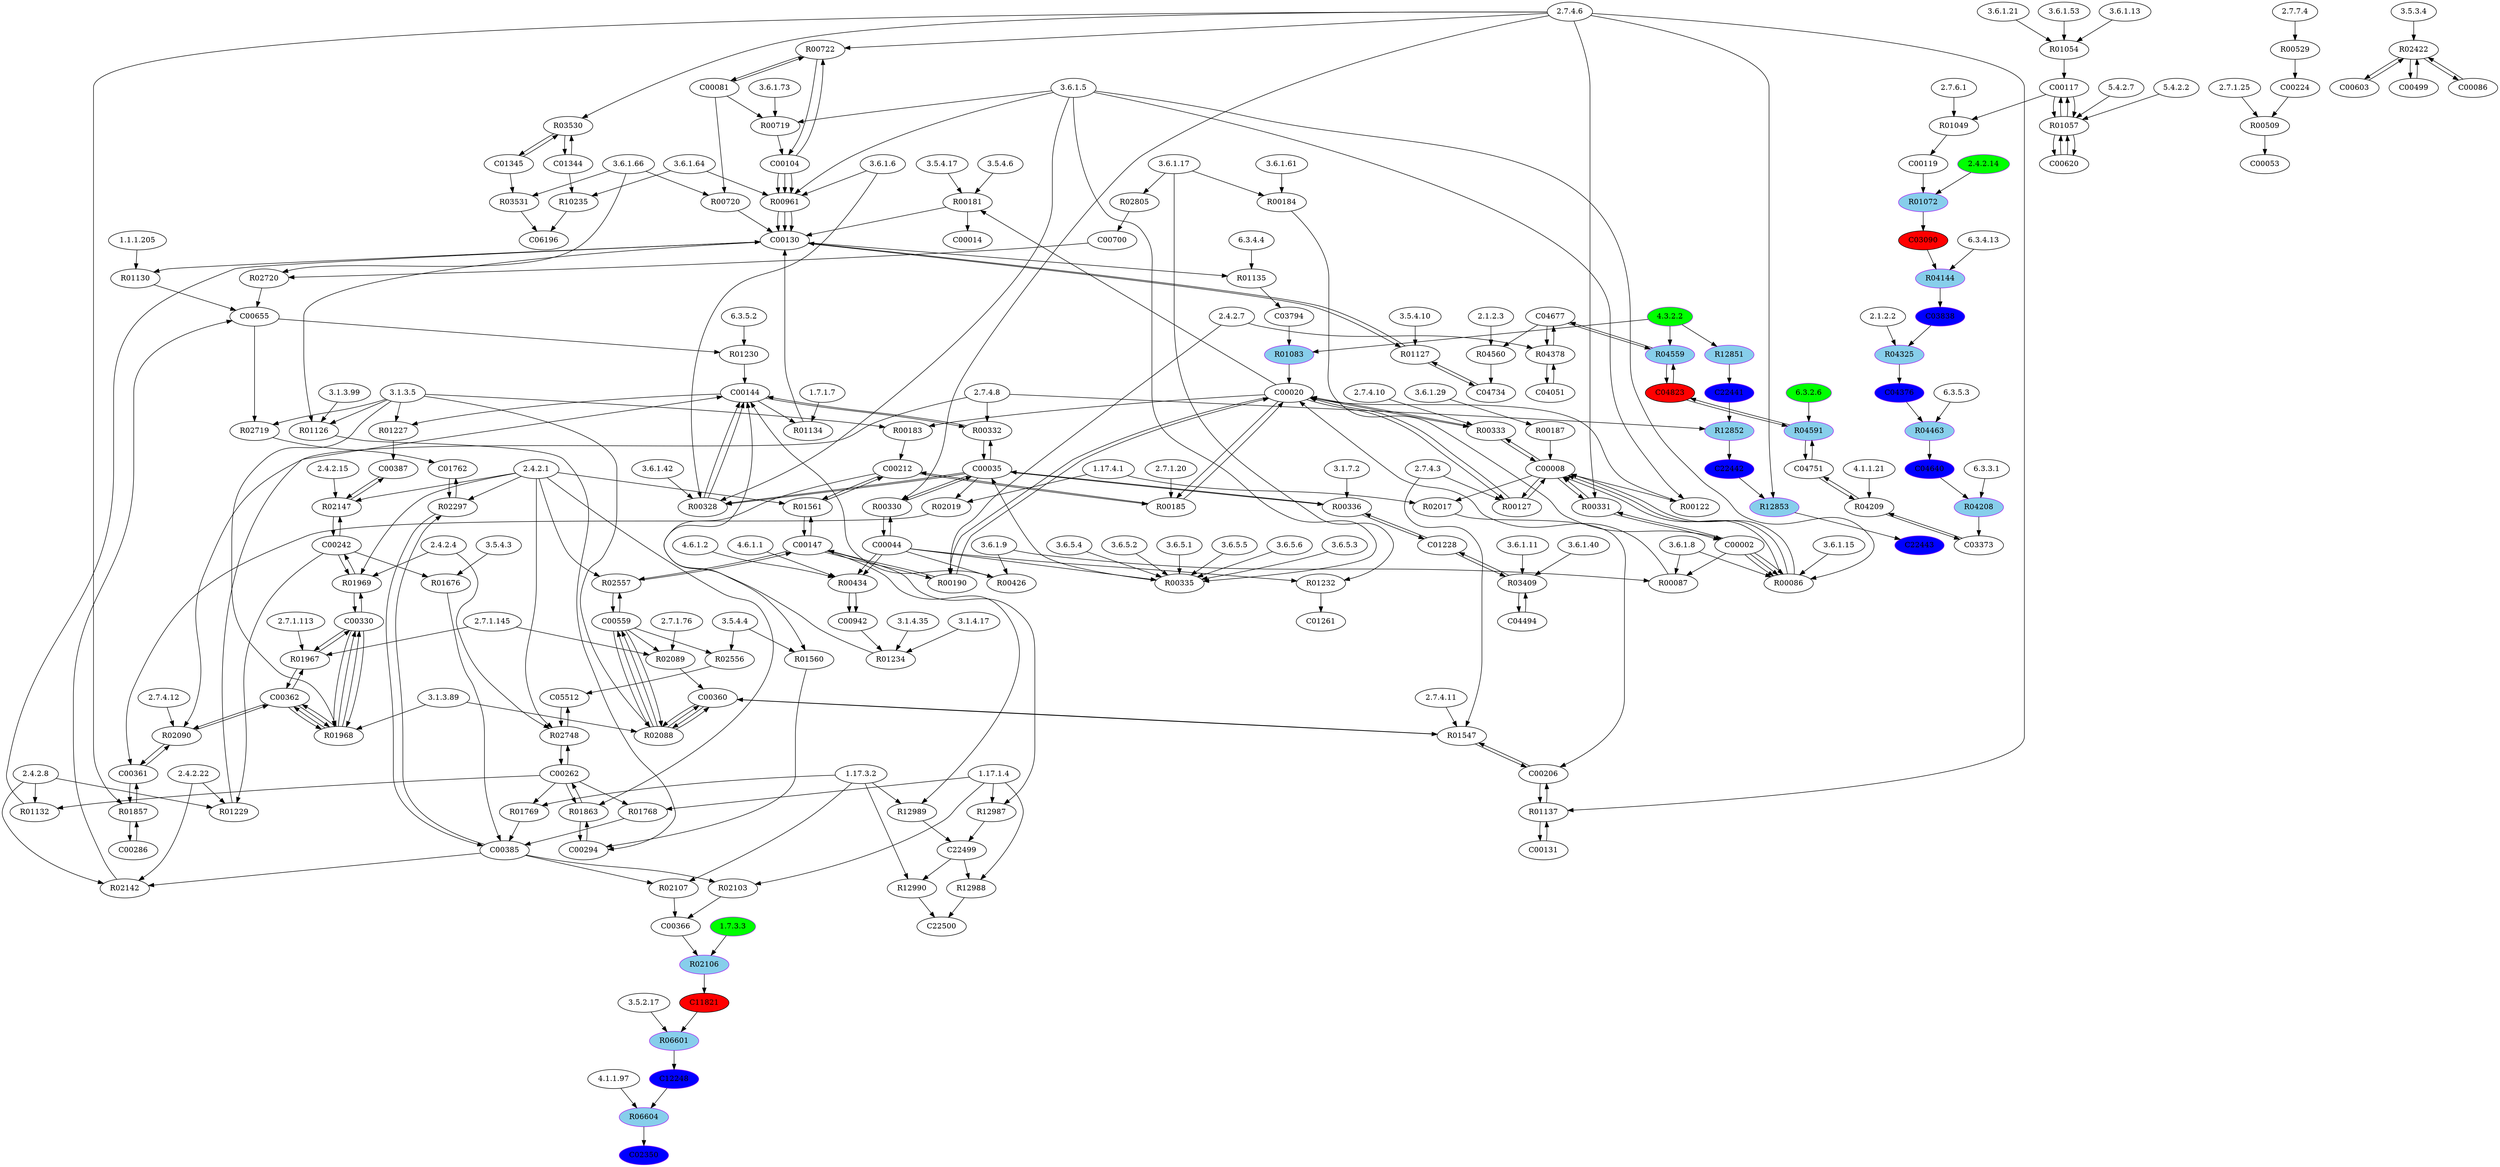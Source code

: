 digraph G {
"3.5.4.17" [type=E];
"3.5.4.4" [type=E];
"2.4.2.1" [type=E];
"3.6.1.73" [type=E];
"3.6.1.11" [type=E];
"3.6.1.64" [type=E];
"3.6.5.4" [type=E];
"2.4.2.22" [type=E];
"3.5.4.3" [type=E];
"5.4.2.7" [type=E];
"2.7.1.25" [type=E];
"6.3.3.1" [type=E];
"6.3.4.13" [type=E];
"3.5.4.6" [type=E];
"2.4.2.15" [type=E];
"3.1.7.2" [type=E];
"3.6.1.17" [type=E];
"3.5.3.4" [type=E];
"2.7.1.76" [type=E];
"2.7.4.10" [type=E];
"3.6.1.8" [type=E];
"3.6.5.2" [type=E];
"3.6.5.1" [type=E];
"2.7.4.11" [type=E];
"2.4.2.7" [type=E];
"2.7.4.8" [type=E];
"3.6.1.61" [type=E];
"3.6.1.13" [type=E];
"3.1.3.5" [type=E];
"1.1.1.205" [type=E];
"3.1.4.35" [type=E];
"2.7.6.1" [type=E];
"3.6.1.6" [type=E];
"1.17.4.1" [type=E];
"2.7.4.6" [type=E];
"2.4.2.14" [color=purple, fillcolor=green, style=filled, type=E];
"2.7.1.20" [type=E];
"3.1.3.89" [type=E];
"4.6.1.2" [type=E];
"3.6.1.21" [type=E];
"2.7.7.4" [type=E];
"3.1.4.17" [type=E];
"3.6.1.66" [type=E];
"1.7.1.7" [type=E];
"2.4.2.4" [type=E];
"1.17.3.2" [type=E];
"3.6.1.29" [type=E];
"2.4.2.8" [type=E];
"3.6.1.9" [type=E];
"3.5.4.10" [type=E];
"3.6.1.53" [type=E];
"2.7.4.12" [type=E];
"2.1.2.3" [type=E];
"6.3.2.6" [color=purple, fillcolor=green, style=filled, type=E];
"6.3.5.2" [type=E];
"3.6.1.40" [type=E];
"1.7.3.3" [color=purple, fillcolor=green, style=filled, type=E];
"3.1.3.99" [type=E];
"3.6.5.5" [type=E];
"3.6.1.5" [type=E];
"4.1.1.21" [type=E];
"1.17.1.4" [type=E];
"2.1.2.2" [type=E];
"3.6.1.15" [type=E];
"3.6.5.6" [type=E];
"2.7.1.113" [type=E];
"3.6.1.42" [type=E];
"2.7.1.145" [type=E];
"3.6.5.3" [type=E];
"4.1.1.97" [type=E];
"6.3.5.3" [type=E];
"4.6.1.1" [type=E];
"4.3.2.2" [color=purple, fillcolor=green, style=filled, type=E];
"2.7.4.3" [type=E];
"3.5.2.17" [type=E];
"5.4.2.2" [type=E];
"6.3.4.4" [type=E];
R01132 [type=R];
R04591 [color=purple, fillcolor=skyblue, style=filled, type=R];
R02090 [type=R];
R01049 [type=R];
R00086 [type=R];
R12851 [color=purple, fillcolor=skyblue, style=filled, type=R];
R00722 [type=R];
R00330 [type=R];
R00184 [type=R];
R01127 [type=R];
R01072 [color=purple, fillcolor=skyblue, style=filled, type=R];
R12853 [color=purple, fillcolor=skyblue, style=filled, type=R];
R03531 [type=R];
R12987 [type=R];
R01547 [type=R];
R00336 [type=R];
R06601 [color=purple, fillcolor=skyblue, style=filled, type=R];
R02106 [color=purple, fillcolor=skyblue, style=filled, type=R];
R00720 [type=R];
R01863 [type=R];
R01857 [type=R];
R02720 [type=R];
R02719 [type=R];
R00335 [type=R];
R00122 [type=R];
R01768 [type=R];
R04208 [color=purple, fillcolor=skyblue, style=filled, type=R];
R00509 [type=R];
R01561 [type=R];
R00529 [type=R];
R00426 [type=R];
R01967 [type=R];
R01234 [type=R];
R02147 [type=R];
R00187 [type=R];
R02107 [type=R];
R04209 [type=R];
R01130 [type=R];
R00183 [type=R];
R00961 [type=R];
R02557 [type=R];
R01968 [type=R];
R01229 [type=R];
R00087 [type=R];
R01083 [color=purple, fillcolor=skyblue, style=filled, type=R];
R12989 [type=R];
R12852 [color=purple, fillcolor=skyblue, style=filled, type=R];
R02089 [type=R];
R04560 [type=R];
R00185 [type=R];
R01227 [type=R];
R02142 [type=R];
R01135 [type=R];
R02805 [type=R];
R01230 [type=R];
R00181 [type=R];
R01054 [type=R];
R04144 [color=purple, fillcolor=skyblue, style=filled, type=R];
R00190 [type=R];
R00332 [type=R];
R01560 [type=R];
R02297 [type=R];
R03409 [type=R];
R03530 [type=R];
R02088 [type=R];
R04559 [color=purple, fillcolor=skyblue, style=filled, type=R];
R01134 [type=R];
R02019 [type=R];
R02748 [type=R];
R06604 [color=purple, fillcolor=skyblue, style=filled, type=R];
R00127 [type=R];
R02017 [type=R];
R00434 [type=R];
R00719 [type=R];
R01057 [type=R];
R02422 [type=R];
R00331 [type=R];
R12988 [type=R];
R04378 [type=R];
R12990 [type=R];
R04463 [color=purple, fillcolor=skyblue, style=filled, type=R];
R01137 [type=R];
R04325 [color=purple, fillcolor=skyblue, style=filled, type=R];
R02103 [type=R];
R01769 [type=R];
R02556 [type=R];
R01676 [type=R];
R01969 [type=R];
R00333 [type=R];
R01126 [type=R];
R00328 [type=R];
R01232 [type=R];
R10235 [type=R];
C00655 [type=C];
C04051 [type=C];
C03794 [type=C];
C00008 [type=C];
C00360 [type=C];
C00212 [type=C];
C00044 [type=C];
C00053 [type=C];
C00147 [type=C];
C00362 [type=C];
C04494 [type=C];
C03090 [fillcolor=red, style=filled, type=C];
C00081 [type=C];
C00603 [type=C];
C00117 [type=C];
C00130 [type=C];
C04734 [type=C];
C00206 [type=C];
C05512 [type=C];
C22441 [color=purple, fillcolor=blue, style=filled, type=C];
C22499 [type=C];
C04376 [color=purple, fillcolor=blue, style=filled, type=C];
C03838 [color=purple, fillcolor=blue, style=filled, type=C];
C00361 [type=C];
C00242 [type=C];
C12248 [color=purple, fillcolor=blue, style=filled, type=C];
C04751 [type=C];
C00499 [type=C];
C03373 [type=C];
C00620 [type=C];
C01345 [type=C];
C00086 [type=C];
C00366 [type=C];
C00131 [type=C];
C00119 [type=C];
C22500 [type=C];
C00014 [type=C];
C11821 [fillcolor=red, style=filled, type=C];
C01228 [type=C];
C00002 [type=C];
C00020 [type=C];
C01762 [type=C];
C00224 [type=C];
C06196 [type=C];
C04823 [fillcolor=red, style=filled, type=C];
C00144 [type=C];
C00294 [type=C];
C00942 [type=C];
C00700 [type=C];
C02350 [color=purple, fillcolor=blue, style=filled, type=C];
C00286 [type=C];
C01344 [type=C];
C00104 [type=C];
C04677 [type=C];
C00387 [type=C];
C01261 [type=C];
C00035 [type=C];
C00385 [type=C];
C04640 [color=purple, fillcolor=blue, style=filled, type=C];
C00330 [type=C];
C22443 [color=purple, fillcolor=blue, style=filled, type=C];
C00262 [type=C];
C00559 [type=C];
C22442 [color=purple, fillcolor=blue, style=filled, type=C];
C00035 -> R02019;
R02019 -> C00361;
C00385 -> R02107;
R02107 -> C00366;
C00117 -> R01049;
R01049 -> C00119;
C00119 -> R01072;
R01072 -> C03090;
C03090 -> R04144;
R04144 -> C03838;
C03838 -> R04325;
R04325 -> C04376;
C04640 -> R04208;
R04208 -> C03373;
C04677 -> R04560;
R04560 -> C04734;
C04823 -> R04559;
R04559 -> C04823;
R04559 -> C04677;
C04677 -> R04559;
C04751 -> R04591;
R04591 -> C04751;
R04591 -> C04823;
C04823 -> R04591;
C04751 -> R04209;
R04209 -> C04751;
R04209 -> C03373;
C03373 -> R04209;
C04734 -> R01127;
R01127 -> C04734;
R01127 -> C00130;
C00130 -> R01127;
C00002 -> R00086;
R00086 -> C00008;
C00002 -> R00086;
R00086 -> C00008;
C00008 -> R00331;
R00331 -> C00008;
R00331 -> C00002;
C00002 -> R00331;
C00206 -> R01137;
R01137 -> C00206;
R01137 -> C00131;
C00131 -> R01137;
C00008 -> R02017;
R02017 -> C00206;
C00008 -> R00122;
R00122 -> C00020;
C00020 -> R00127;
R00127 -> C00020;
R00127 -> C00008;
C00008 -> R00127;
C03794 -> R01083;
R01083 -> C00020;
C00130 -> R01135;
R01135 -> C03794;
C00020 -> R00181;
R00181 -> C00130;
R00181 -> C00014;
C00020 -> R00183;
R00183 -> C00212;
C00212 -> R00185;
R00185 -> C00212;
R00185 -> C00020;
C00020 -> R00185;
C00020 -> R00190;
R00190 -> C00020;
R00190 -> C00147;
C00147 -> R00190;
C00360 -> R02088;
R02088 -> C00360;
R02088 -> C00559;
C00559 -> R02088;
C00559 -> R02556;
R02556 -> C05512;
C05512 -> R02748;
R02748 -> C05512;
R02748 -> C00262;
C00262 -> R02748;
C01762 -> R02297;
R02297 -> C01762;
R02297 -> C00385;
C00385 -> R02297;
C00130 -> R01126;
R01126 -> C00294;
C00212 -> R01560;
R01560 -> C00294;
C00104 -> R00961;
R00961 -> C00130;
C00104 -> R00722;
R00722 -> C00104;
R00722 -> C00081;
C00081 -> R00722;
C00081 -> R00719;
R00719 -> C00104;
C00144 -> R01134;
R01134 -> C00130;
C00130 -> R01130;
R01130 -> C00655;
C00655 -> R01230;
R01230 -> C00144;
C00035 -> R00328;
R00328 -> C00144;
C00035 -> R00328;
R00328 -> C00144;
C00262 -> R01132;
R01132 -> C00130;
C00212 -> R01561;
R01561 -> C00212;
R01561 -> C00147;
C00147 -> R01561;
C00262 -> R01769;
R01769 -> C00385;
C00144 -> R01227;
R01227 -> C00387;
C00294 -> R01863;
R01863 -> C00294;
R01863 -> C00262;
C00262 -> R01863;
C00385 -> R02142;
R02142 -> C00655;
C00655 -> R02719;
R02719 -> C01762;
C00242 -> R01229;
R01229 -> C00144;
C00144 -> R00332;
R00332 -> C00144;
R00332 -> C00035;
C00035 -> R00332;
C00330 -> R01969;
R01969 -> C00330;
R01969 -> C00242;
C00242 -> R01969;
C00242 -> R01676;
R01676 -> C00385;
C00499 -> R02422;
R02422 -> C00499;
R02422 -> C00603;
C00603 -> R02422;
R02422 -> C00086;
C00086 -> R02422;
C00366 -> R02106;
R02106 -> C11821;
C11821 -> R06601;
R06601 -> C12248;
C01228 -> R00336;
R00336 -> C01228;
R00336 -> C00035;
C00035 -> R00336;
C04494 -> R03409;
R03409 -> C04494;
R03409 -> C01228;
C01228 -> R03409;
C00044 -> R00335;
R00335 -> C00035;
C00035 -> R00330;
R00330 -> C00035;
R00330 -> C00044;
C00044 -> R00330;
C00362 -> R02090;
R02090 -> C00362;
R02090 -> C00361;
C00361 -> R02090;
C00361 -> R01857;
R01857 -> C00361;
R01857 -> C00286;
C00286 -> R01857;
C00362 -> R01968;
R01968 -> C00362;
R01968 -> C00330;
C00330 -> R01968;
C00387 -> R02147;
R02147 -> C00387;
R02147 -> C00242;
C00242 -> R02147;
C00044 -> R00434;
R00434 -> C00942;
C00942 -> R01234;
R01234 -> C00144;
R00529 -> C00224;
C00224 -> R00509;
R00509 -> C00053;
C00262 -> R01768;
R01768 -> C00385;
C00385 -> R02103;
R02103 -> C00366;
C04376 -> R04463;
R04463 -> C04640;
C00081 -> R00720;
R00720 -> C00130;
C00700 -> R02720;
R02720 -> C00655;
R00184 -> C00002;
C00044 -> R01232;
R01232 -> C01261;
C00330 -> R01967;
R01967 -> C00330;
R01967 -> C00362;
C00362 -> R01967;
R02805 -> C00700;
C00620 -> R01057;
R01057 -> C00620;
R01057 -> C00117;
C00117 -> R01057;
R01054 -> C00117;
C00559 -> R02089;
R02089 -> C00360;
C00147 -> R02557;
R02557 -> C00147;
R02557 -> C00559;
C00559 -> R02557;
C00360 -> R01547;
R01547 -> C00360;
R01547 -> C00206;
C00206 -> R01547;
C01344 -> R03530;
R03530 -> C01344;
R03530 -> C01345;
C01345 -> R03530;
R00187 -> C00008;
C00044 -> R00434;
R00434 -> C00942;
C04677 -> R04378;
R04378 -> C04677;
R04378 -> C04051;
C04051 -> R04378;
C00104 -> R00961;
R00961 -> C00130;
C00002 -> R00086;
R00086 -> C00008;
C12248 -> R06604;
R06604 -> C02350;
C00620 -> R01057;
R01057 -> C00620;
R01057 -> C00117;
C00117 -> R01057;
C00104 -> R00961;
R00961 -> C00130;
C01344 -> R10235;
R10235 -> C06196;
C01345 -> R03531;
R03531 -> C06196;
C00020 -> R00333;
R00333 -> C00020;
R00333 -> C00008;
C00008 -> R00333;
C00002 -> R00087;
R00087 -> C00020;
C00044 -> R00426;
R00426 -> C00144;
C00360 -> R02088;
R02088 -> C00360;
R02088 -> C00559;
C00559 -> R02088;
C00362 -> R01968;
R01968 -> C00362;
R01968 -> C00330;
C00330 -> R01968;
R12851 -> C22441;
C22441 -> R12852;
R12852 -> C22442;
C22442 -> R12853;
R12853 -> C22443;
C22499 -> R12988;
R12988 -> C22500;
C22499 -> R12990;
R12990 -> C22500;
C00147 -> R12987;
R12987 -> C22499;
C00147 -> R12989;
R12989 -> C22499;
"2.4.2.8" -> R01132;
"6.3.2.6" -> R04591;
"2.7.4.8" -> R02090;
"2.7.4.12" -> R02090;
"2.7.6.1" -> R01049;
"3.6.1.5" -> R00086;
"3.6.1.8" -> R00086;
"3.6.1.15" -> R00086;
"4.3.2.2" -> R12851;
"2.7.4.6" -> R00722;
"2.7.4.6" -> R00330;
"3.6.1.17" -> R00184;
"3.6.1.61" -> R00184;
"3.5.4.10" -> R01127;
"2.4.2.14" -> R01072;
"2.7.4.6" -> R12853;
"3.6.1.66" -> R03531;
"1.17.1.4" -> R12987;
"2.7.4.3" -> R01547;
"2.7.4.11" -> R01547;
"3.1.7.2" -> R00336;
"3.5.2.17" -> R06601;
"1.7.3.3" -> R02106;
"3.6.1.66" -> R00720;
"2.4.2.1" -> R01863;
"2.7.4.6" -> R01857;
"3.6.1.66" -> R02720;
"3.1.3.5" -> R02719;
"3.6.1.5" -> R00335;
"3.6.5.1" -> R00335;
"3.6.5.2" -> R00335;
"3.6.5.3" -> R00335;
"3.6.5.4" -> R00335;
"3.6.5.5" -> R00335;
"3.6.5.6" -> R00335;
"3.6.1.5" -> R00122;
"1.17.1.4" -> R01768;
"6.3.3.1" -> R04208;
"2.7.1.25" -> R00509;
"2.4.2.1" -> R01561;
"2.7.7.4" -> R00529;
"3.6.1.9" -> R00426;
"2.7.1.113" -> R01967;
"2.7.1.145" -> R01967;
"3.1.4.17" -> R01234;
"3.1.4.35" -> R01234;
"2.4.2.1" -> R02147;
"2.4.2.15" -> R02147;
"3.6.1.29" -> R00187;
"1.17.3.2" -> R02107;
"4.1.1.21" -> R04209;
"1.1.1.205" -> R01130;
"3.1.3.5" -> R00183;
"3.6.1.5" -> R00961;
"3.6.1.6" -> R00961;
"3.6.1.64" -> R00961;
"2.4.2.1" -> R02557;
"3.1.3.5" -> R01968;
"3.1.3.89" -> R01968;
"2.4.2.8" -> R01229;
"2.4.2.22" -> R01229;
"3.6.1.8" -> R00087;
"3.6.1.9" -> R00087;
"4.3.2.2" -> R01083;
"1.17.3.2" -> R12989;
"2.7.4.8" -> R12852;
"2.7.1.76" -> R02089;
"2.7.1.145" -> R02089;
"2.1.2.3" -> R04560;
"2.7.1.20" -> R00185;
"3.1.3.5" -> R01227;
"2.4.2.8" -> R02142;
"2.4.2.22" -> R02142;
"6.3.4.4" -> R01135;
"3.6.1.17" -> R02805;
"6.3.5.2" -> R01230;
"3.5.4.6" -> R00181;
"3.5.4.17" -> R00181;
"3.6.1.13" -> R01054;
"3.6.1.21" -> R01054;
"3.6.1.53" -> R01054;
"6.3.4.13" -> R04144;
"2.4.2.7" -> R00190;
"2.7.4.8" -> R00332;
"3.5.4.4" -> R01560;
"2.4.2.1" -> R02297;
"3.6.1.11" -> R03409;
"3.6.1.40" -> R03409;
"2.7.4.6" -> R03530;
"3.1.3.5" -> R02088;
"3.1.3.89" -> R02088;
"4.3.2.2" -> R04559;
"1.7.1.7" -> R01134;
"1.17.4.1" -> R02019;
"2.4.2.1" -> R02748;
"2.4.2.4" -> R02748;
"4.1.1.97" -> R06604;
"2.7.4.3" -> R00127;
"1.17.4.1" -> R02017;
"4.6.1.1" -> R00434;
"4.6.1.2" -> R00434;
"3.6.1.5" -> R00719;
"3.6.1.73" -> R00719;
"5.4.2.2" -> R01057;
"5.4.2.7" -> R01057;
"3.5.3.4" -> R02422;
"2.7.4.6" -> R00331;
"1.17.1.4" -> R12988;
"2.4.2.7" -> R04378;
"1.17.3.2" -> R12990;
"6.3.5.3" -> R04463;
"2.7.4.6" -> R01137;
"2.1.2.2" -> R04325;
"1.17.1.4" -> R02103;
"1.17.3.2" -> R01769;
"3.5.4.4" -> R02556;
"3.5.4.3" -> R01676;
"2.4.2.1" -> R01969;
"2.4.2.4" -> R01969;
"2.7.4.10" -> R00333;
"3.1.3.5" -> R01126;
"3.1.3.99" -> R01126;
"3.6.1.5" -> R00328;
"3.6.1.6" -> R00328;
"3.6.1.42" -> R00328;
"3.6.1.17" -> R01232;
"3.6.1.64" -> R10235;
}
